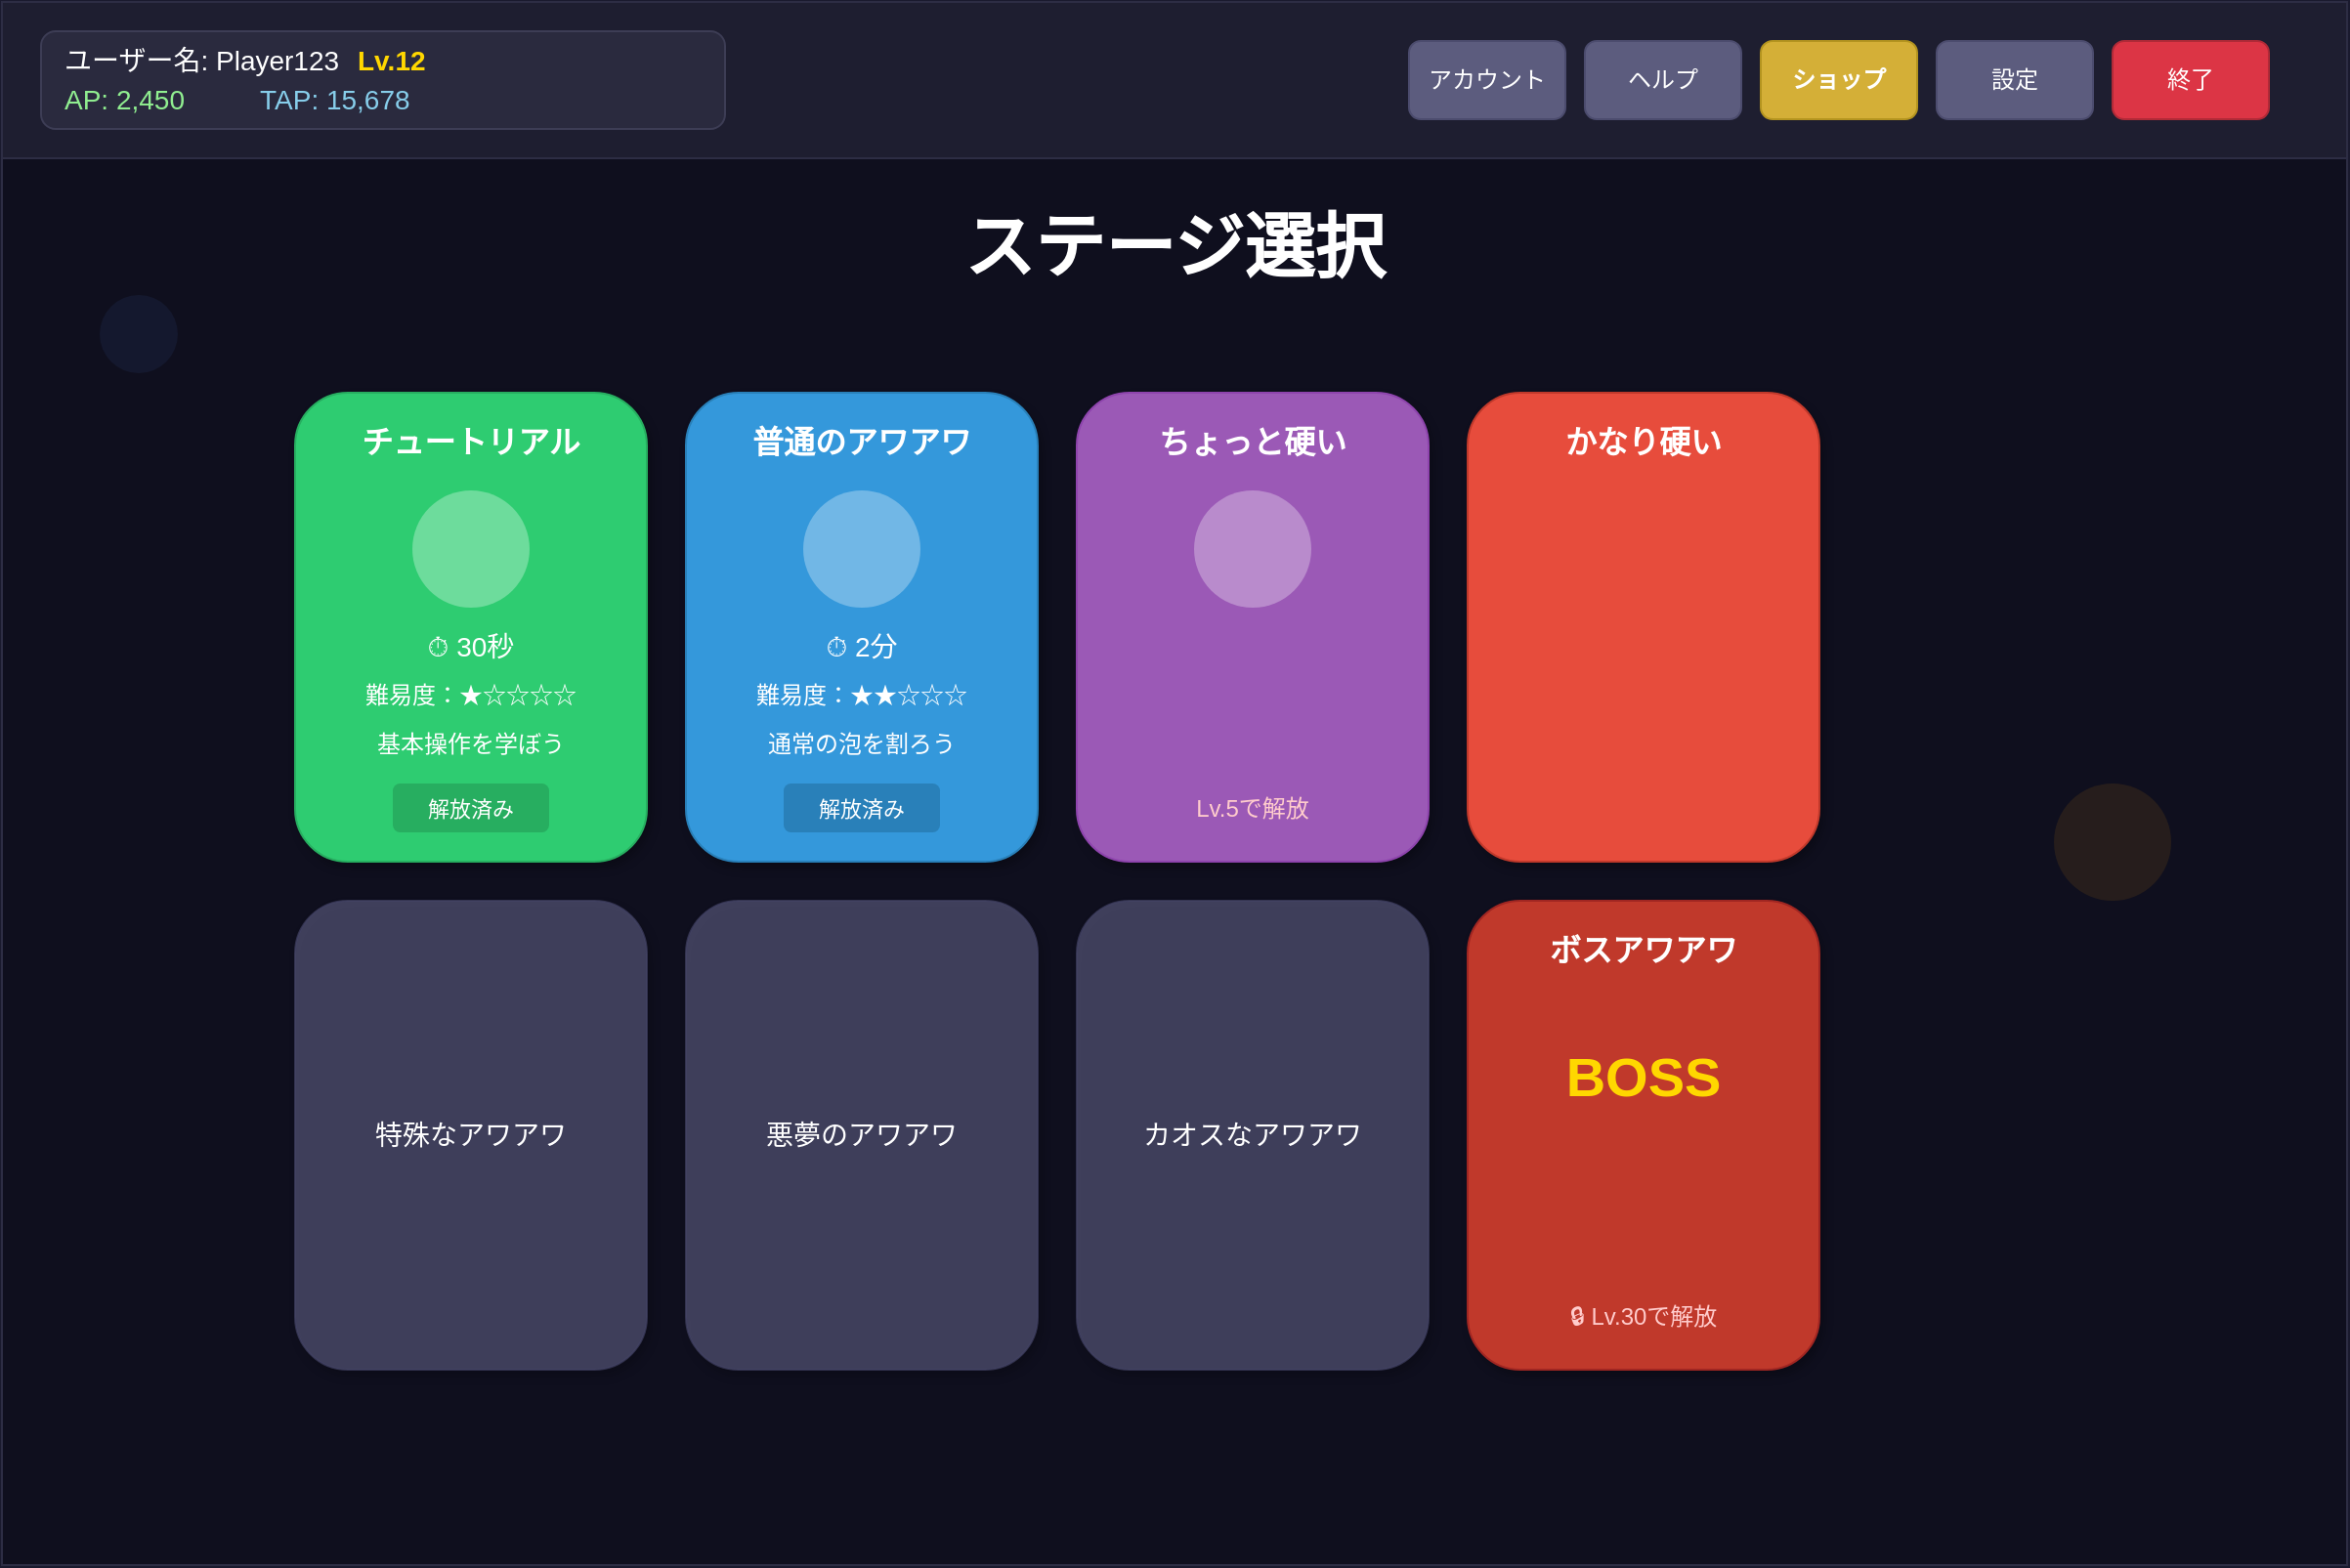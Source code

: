 <mxfile>
    <diagram id="main-page-layout" name="MainPage">
        <mxGraphModel dx="1254" dy="1169" grid="1" gridSize="10" guides="1" tooltips="1" connect="1" arrows="1" fold="1" page="1" pageScale="1" pageWidth="1200" pageHeight="800" background="#1a1a2e" math="0" shadow="0">
            <root>
                <mxCell id="0"/>
                <mxCell id="1" parent="0"/>
                <!-- 背景コンテナ -->
                <mxCell id="bg-container" value="" style="rounded=0;whiteSpace=wrap;html=1;fillColor=#0f0f1e;strokeColor=#2d2d44;" parent="1" vertex="1">
                    <mxGeometry x="0" y="0" width="1200" height="800" as="geometry"/>
                </mxCell>
                <!-- ヘッダーエリア -->
                <mxCell id="header-bg" value="" style="rounded=0;whiteSpace=wrap;html=1;fillColor=#1e1e30;strokeColor=#2d2d44;" parent="1" vertex="1">
                    <mxGeometry x="0" y="0" width="1200" height="80" as="geometry"/>
                </mxCell>
                <!-- ユーザー情報エリア -->
                <mxCell id="user-info-container" value="" style="rounded=1;whiteSpace=wrap;html=1;fillColor=#2a2a3e;strokeColor=#3d3d55;" parent="1" vertex="1">
                    <mxGeometry x="20" y="15" width="350" height="50" as="geometry"/>
                </mxCell>
                <mxCell id="user-name" value="ユーザー名: Player123" style="text;html=1;strokeColor=none;fillColor=none;align=left;verticalAlign=middle;whiteSpace=wrap;rounded=0;fontSize=14;fontColor=#ffffff;" parent="1" vertex="1">
                    <mxGeometry x="30" y="20" width="150" height="20" as="geometry"/>
                </mxCell>
                <mxCell id="user-level" value="Lv.12" style="text;html=1;strokeColor=none;fillColor=none;align=left;verticalAlign=middle;whiteSpace=wrap;rounded=0;fontSize=14;fontColor=#ffd700;fontStyle=1;" parent="1" vertex="1">
                    <mxGeometry x="180" y="20" width="50" height="20" as="geometry"/>
                </mxCell>
                <mxCell id="user-ap" value="AP: 2,450" style="text;html=1;strokeColor=none;fillColor=none;align=left;verticalAlign=middle;whiteSpace=wrap;rounded=0;fontSize=14;fontColor=#90ee90;" parent="1" vertex="1">
                    <mxGeometry x="30" y="40" width="100" height="20" as="geometry"/>
                </mxCell>
                <mxCell id="user-tap" value="TAP: 15,678" style="text;html=1;strokeColor=none;fillColor=none;align=left;verticalAlign=middle;whiteSpace=wrap;rounded=0;fontSize=14;fontColor=#87ceeb;" parent="1" vertex="1">
                    <mxGeometry x="130" y="40" width="100" height="20" as="geometry"/>
                </mxCell>
                <!-- メインメニューボタンエリア -->
                <mxCell id="menu-container" value="" style="rounded=0;whiteSpace=wrap;html=1;fillColor=none;strokeColor=none;" parent="1" vertex="1">
                    <mxGeometry x="700" y="10" width="480" height="60" as="geometry"/>
                </mxCell>
                <mxCell id="account-btn" value="アカウント" style="rounded=1;whiteSpace=wrap;html=1;fillColor=#5c5c7e;strokeColor=#4c4c6e;fontSize=12;fontColor=#ffffff;" parent="1" vertex="1">
                    <mxGeometry x="720" y="20" width="80" height="40" as="geometry"/>
                </mxCell>
                <mxCell id="help-btn" value="ヘルプ" style="rounded=1;whiteSpace=wrap;html=1;fillColor=#5c5c7e;strokeColor=#4c4c6e;fontSize=12;fontColor=#ffffff;" parent="1" vertex="1">
                    <mxGeometry x="810" y="20" width="80" height="40" as="geometry"/>
                </mxCell>
                <mxCell id="shop-btn" value="ショップ" style="rounded=1;whiteSpace=wrap;html=1;fillColor=#d4af37;strokeColor=#b4941f;fontSize=12;fontColor=#ffffff;fontStyle=1;" parent="1" vertex="1">
                    <mxGeometry x="900" y="20" width="80" height="40" as="geometry"/>
                </mxCell>
                <mxCell id="settings-btn" value="設定" style="rounded=1;whiteSpace=wrap;html=1;fillColor=#5c5c7e;strokeColor=#4c4c6e;fontSize=12;fontColor=#ffffff;" parent="1" vertex="1">
                    <mxGeometry x="990" y="20" width="80" height="40" as="geometry"/>
                </mxCell>
                <mxCell id="exit-btn" value="終了" style="rounded=1;whiteSpace=wrap;html=1;fillColor=#dc3545;strokeColor=#b02a37;fontSize=12;fontColor=#ffffff;" parent="1" vertex="1">
                    <mxGeometry x="1080" y="20" width="80" height="40" as="geometry"/>
                </mxCell>
                <!-- メインタイトル -->
                <mxCell id="main-title" value="ステージ選択" style="text;html=1;strokeColor=none;fillColor=none;align=center;verticalAlign=middle;whiteSpace=wrap;rounded=0;fontSize=36;fontColor=#ffffff;fontStyle=1;" parent="1" vertex="1">
                    <mxGeometry x="450" y="100" width="300" height="50" as="geometry"/>
                </mxCell>
                <!-- ステージ選択グリッドエリア -->
                <mxCell id="stage-grid-container" value="" style="rounded=0;whiteSpace=wrap;html=1;fillColor=none;strokeColor=none;" parent="1" vertex="1">
                    <mxGeometry x="100" y="180" width="1000" height="540" as="geometry"/>
                </mxCell>
                <!-- ステージカード：チュートリアル -->
                <mxCell id="stage-1" value="" style="rounded=1;whiteSpace=wrap;html=1;fillColor=#2ecc71;strokeColor=#27ae60;shadow=1;" parent="1" vertex="1">
                    <mxGeometry x="150" y="200" width="180" height="240" as="geometry"/>
                </mxCell>
                <mxCell id="stage-1-title" value="チュートリアル" style="text;html=1;strokeColor=none;fillColor=none;align=center;verticalAlign=middle;whiteSpace=wrap;rounded=0;fontSize=16;fontColor=#ffffff;fontStyle=1;" parent="1" vertex="1">
                    <mxGeometry x="150" y="210" width="180" height="30" as="geometry"/>
                </mxCell>
                <mxCell id="stage-1-icon" value="" style="ellipse;whiteSpace=wrap;html=1;fillColor=#ffffff;strokeColor=none;opacity=30;" parent="1" vertex="1">
                    <mxGeometry x="210" y="250" width="60" height="60" as="geometry"/>
                </mxCell>
                <mxCell id="stage-1-time" value="⏱ 30秒" style="text;html=1;strokeColor=none;fillColor=none;align=center;verticalAlign=middle;whiteSpace=wrap;rounded=0;fontSize=14;fontColor=#ffffff;" parent="1" vertex="1">
                    <mxGeometry x="150" y="320" width="180" height="20" as="geometry"/>
                </mxCell>
                <mxCell id="stage-1-difficulty" value="難易度：★☆☆☆☆" style="text;html=1;strokeColor=none;fillColor=none;align=center;verticalAlign=middle;whiteSpace=wrap;rounded=0;fontSize=12;fontColor=#ffffff;" parent="1" vertex="1">
                    <mxGeometry x="150" y="345" width="180" height="20" as="geometry"/>
                </mxCell>
                <mxCell id="stage-1-desc" value="基本操作を学ぼう" style="text;html=1;strokeColor=none;fillColor=none;align=center;verticalAlign=middle;whiteSpace=wrap;rounded=0;fontSize=12;fontColor=#ffffff;" parent="1" vertex="1">
                    <mxGeometry x="150" y="370" width="180" height="20" as="geometry"/>
                </mxCell>
                <mxCell id="stage-1-status" value="解放済み" style="rounded=1;whiteSpace=wrap;html=1;fillColor=#27ae60;strokeColor=none;fontSize=11;fontColor=#ffffff;" parent="1" vertex="1">
                    <mxGeometry x="200" y="400" width="80" height="25" as="geometry"/>
                </mxCell>
                <!-- ステージカード：普通のアワアワ -->
                <mxCell id="stage-2" value="" style="rounded=1;whiteSpace=wrap;html=1;fillColor=#3498db;strokeColor=#2980b9;shadow=1;" parent="1" vertex="1">
                    <mxGeometry x="350" y="200" width="180" height="240" as="geometry"/>
                </mxCell>
                <mxCell id="stage-2-title" value="普通のアワアワ" style="text;html=1;strokeColor=none;fillColor=none;align=center;verticalAlign=middle;whiteSpace=wrap;rounded=0;fontSize=16;fontColor=#ffffff;fontStyle=1;" parent="1" vertex="1">
                    <mxGeometry x="350" y="210" width="180" height="30" as="geometry"/>
                </mxCell>
                <mxCell id="stage-2-icon" value="" style="ellipse;whiteSpace=wrap;html=1;fillColor=#ffffff;strokeColor=none;opacity=30;" parent="1" vertex="1">
                    <mxGeometry x="410" y="250" width="60" height="60" as="geometry"/>
                </mxCell>
                <mxCell id="stage-2-time" value="⏱ 2分" style="text;html=1;strokeColor=none;fillColor=none;align=center;verticalAlign=middle;whiteSpace=wrap;rounded=0;fontSize=14;fontColor=#ffffff;" parent="1" vertex="1">
                    <mxGeometry x="350" y="320" width="180" height="20" as="geometry"/>
                </mxCell>
                <mxCell id="stage-2-difficulty" value="難易度：★★☆☆☆" style="text;html=1;strokeColor=none;fillColor=none;align=center;verticalAlign=middle;whiteSpace=wrap;rounded=0;fontSize=12;fontColor=#ffffff;" parent="1" vertex="1">
                    <mxGeometry x="350" y="345" width="180" height="20" as="geometry"/>
                </mxCell>
                <mxCell id="stage-2-desc" value="通常の泡を割ろう" style="text;html=1;strokeColor=none;fillColor=none;align=center;verticalAlign=middle;whiteSpace=wrap;rounded=0;fontSize=12;fontColor=#ffffff;" parent="1" vertex="1">
                    <mxGeometry x="350" y="370" width="180" height="20" as="geometry"/>
                </mxCell>
                <mxCell id="stage-2-status" value="解放済み" style="rounded=1;whiteSpace=wrap;html=1;fillColor=#2980b9;strokeColor=none;fontSize=11;fontColor=#ffffff;" parent="1" vertex="1">
                    <mxGeometry x="400" y="400" width="80" height="25" as="geometry"/>
                </mxCell>
                <!-- ステージカード：ちょっと硬いアワアワ -->
                <mxCell id="stage-3" value="" style="rounded=1;whiteSpace=wrap;html=1;fillColor=#9b59b6;strokeColor=#8e44ad;shadow=1;" parent="1" vertex="1">
                    <mxGeometry x="550" y="200" width="180" height="240" as="geometry"/>
                </mxCell>
                <mxCell id="stage-3-title" value="ちょっと硬い" style="text;html=1;strokeColor=none;fillColor=none;align=center;verticalAlign=middle;whiteSpace=wrap;rounded=0;fontSize=16;fontColor=#ffffff;fontStyle=1;" parent="1" vertex="1">
                    <mxGeometry x="550" y="210" width="180" height="30" as="geometry"/>
                </mxCell>
                <mxCell id="stage-3-icon" value="" style="ellipse;whiteSpace=wrap;html=1;fillColor=#ffffff;strokeColor=none;opacity=30;" parent="1" vertex="1">
                    <mxGeometry x="610" y="250" width="60" height="60" as="geometry"/>
                </mxCell>
                <mxCell id="stage-3-unlock" value="Lv.5で解放" style="text;html=1;strokeColor=none;fillColor=none;align=center;verticalAlign=middle;whiteSpace=wrap;rounded=0;fontSize=12;fontColor=#ffcccc;" parent="1" vertex="1">
                    <mxGeometry x="550" y="400" width="180" height="25" as="geometry"/>
                </mxCell>
                <!-- ステージカード：かなり硬いアワアワ -->
                <mxCell id="stage-4" value="" style="rounded=1;whiteSpace=wrap;html=1;fillColor=#e74c3c;strokeColor=#c0392b;shadow=1;" parent="1" vertex="1">
                    <mxGeometry x="750" y="200" width="180" height="240" as="geometry"/>
                </mxCell>
                <mxCell id="stage-4-title" value="かなり硬い" style="text;html=1;strokeColor=none;fillColor=none;align=center;verticalAlign=middle;whiteSpace=wrap;rounded=0;fontSize=16;fontColor=#ffffff;fontStyle=1;" parent="1" vertex="1">
                    <mxGeometry x="750" y="210" width="180" height="30" as="geometry"/>
                </mxCell>
                <!-- ボスアワアワ（下段） -->
                <mxCell id="stage-10" value="" style="rounded=1;whiteSpace=wrap;html=1;fillColor=#c0392b;strokeColor=#a02622;shadow=1;" parent="1" vertex="1">
                    <mxGeometry x="750" y="460" width="180" height="240" as="geometry"/>
                </mxCell>
                <mxCell id="stage-10-title" value="ボスアワアワ" style="text;html=1;strokeColor=none;fillColor=none;align=center;verticalAlign=middle;whiteSpace=wrap;rounded=0;fontSize=16;fontColor=#ffffff;fontStyle=1;" parent="1" vertex="1">
                    <mxGeometry x="750" y="470" width="180" height="30" as="geometry"/>
                </mxCell>
                <mxCell id="stage-10-icon" value="BOSS" style="text;html=1;strokeColor=none;fillColor=none;align=center;verticalAlign=middle;whiteSpace=wrap;rounded=0;fontSize=28;fontColor=#ffd700;fontStyle=1;" parent="1" vertex="1">
                    <mxGeometry x="750" y="520" width="180" height="60" as="geometry"/>
                </mxCell>
                <mxCell id="stage-10-lock" value="🔒 Lv.30で解放" style="text;html=1;strokeColor=none;fillColor=none;align=center;verticalAlign=middle;whiteSpace=wrap;rounded=0;fontSize=12;fontColor=#ffcccc;" parent="1" vertex="1">
                    <mxGeometry x="750" y="660" width="180" height="25" as="geometry"/>
                </mxCell>
                <!-- 他のステージカード（簡略表示） -->
                <mxCell id="stage-5" value="特殊なアワアワ" style="rounded=1;whiteSpace=wrap;html=1;fillColor=#555577;strokeColor=#444466;shadow=1;fontSize=14;fontColor=#ffffff;opacity=70;" parent="1" vertex="1">
                    <mxGeometry x="150" y="460" width="180" height="240" as="geometry"/>
                </mxCell>
                <mxCell id="stage-6" value="悪夢のアワアワ" style="rounded=1;whiteSpace=wrap;html=1;fillColor=#555577;strokeColor=#444466;shadow=1;fontSize=14;fontColor=#ffffff;opacity=70;" parent="1" vertex="1">
                    <mxGeometry x="350" y="460" width="180" height="240" as="geometry"/>
                </mxCell>
                <mxCell id="stage-7" value="カオスなアワアワ" style="rounded=1;whiteSpace=wrap;html=1;fillColor=#555577;strokeColor=#444466;shadow=1;fontSize=14;fontColor=#ffffff;opacity=70;" parent="1" vertex="1">
                    <mxGeometry x="550" y="460" width="180" height="240" as="geometry"/>
                </mxCell>
                <!-- 背景装飾泡 -->
                <mxCell id="deco-bubble-1" value="" style="ellipse;whiteSpace=wrap;html=1;fillColor=#4a69bd;strokeColor=none;opacity=10;" parent="1" vertex="1">
                    <mxGeometry x="50" y="150" width="40" height="40" as="geometry"/>
                </mxCell>
                <mxCell id="deco-bubble-2" value="" style="ellipse;whiteSpace=wrap;html=1;fillColor=#f39c12;strokeColor=none;opacity=10;" parent="1" vertex="1">
                    <mxGeometry x="1050" y="400" width="60" height="60" as="geometry"/>
                </mxCell>
            </root>
        </mxGraphModel>
    </diagram>
</mxfile>